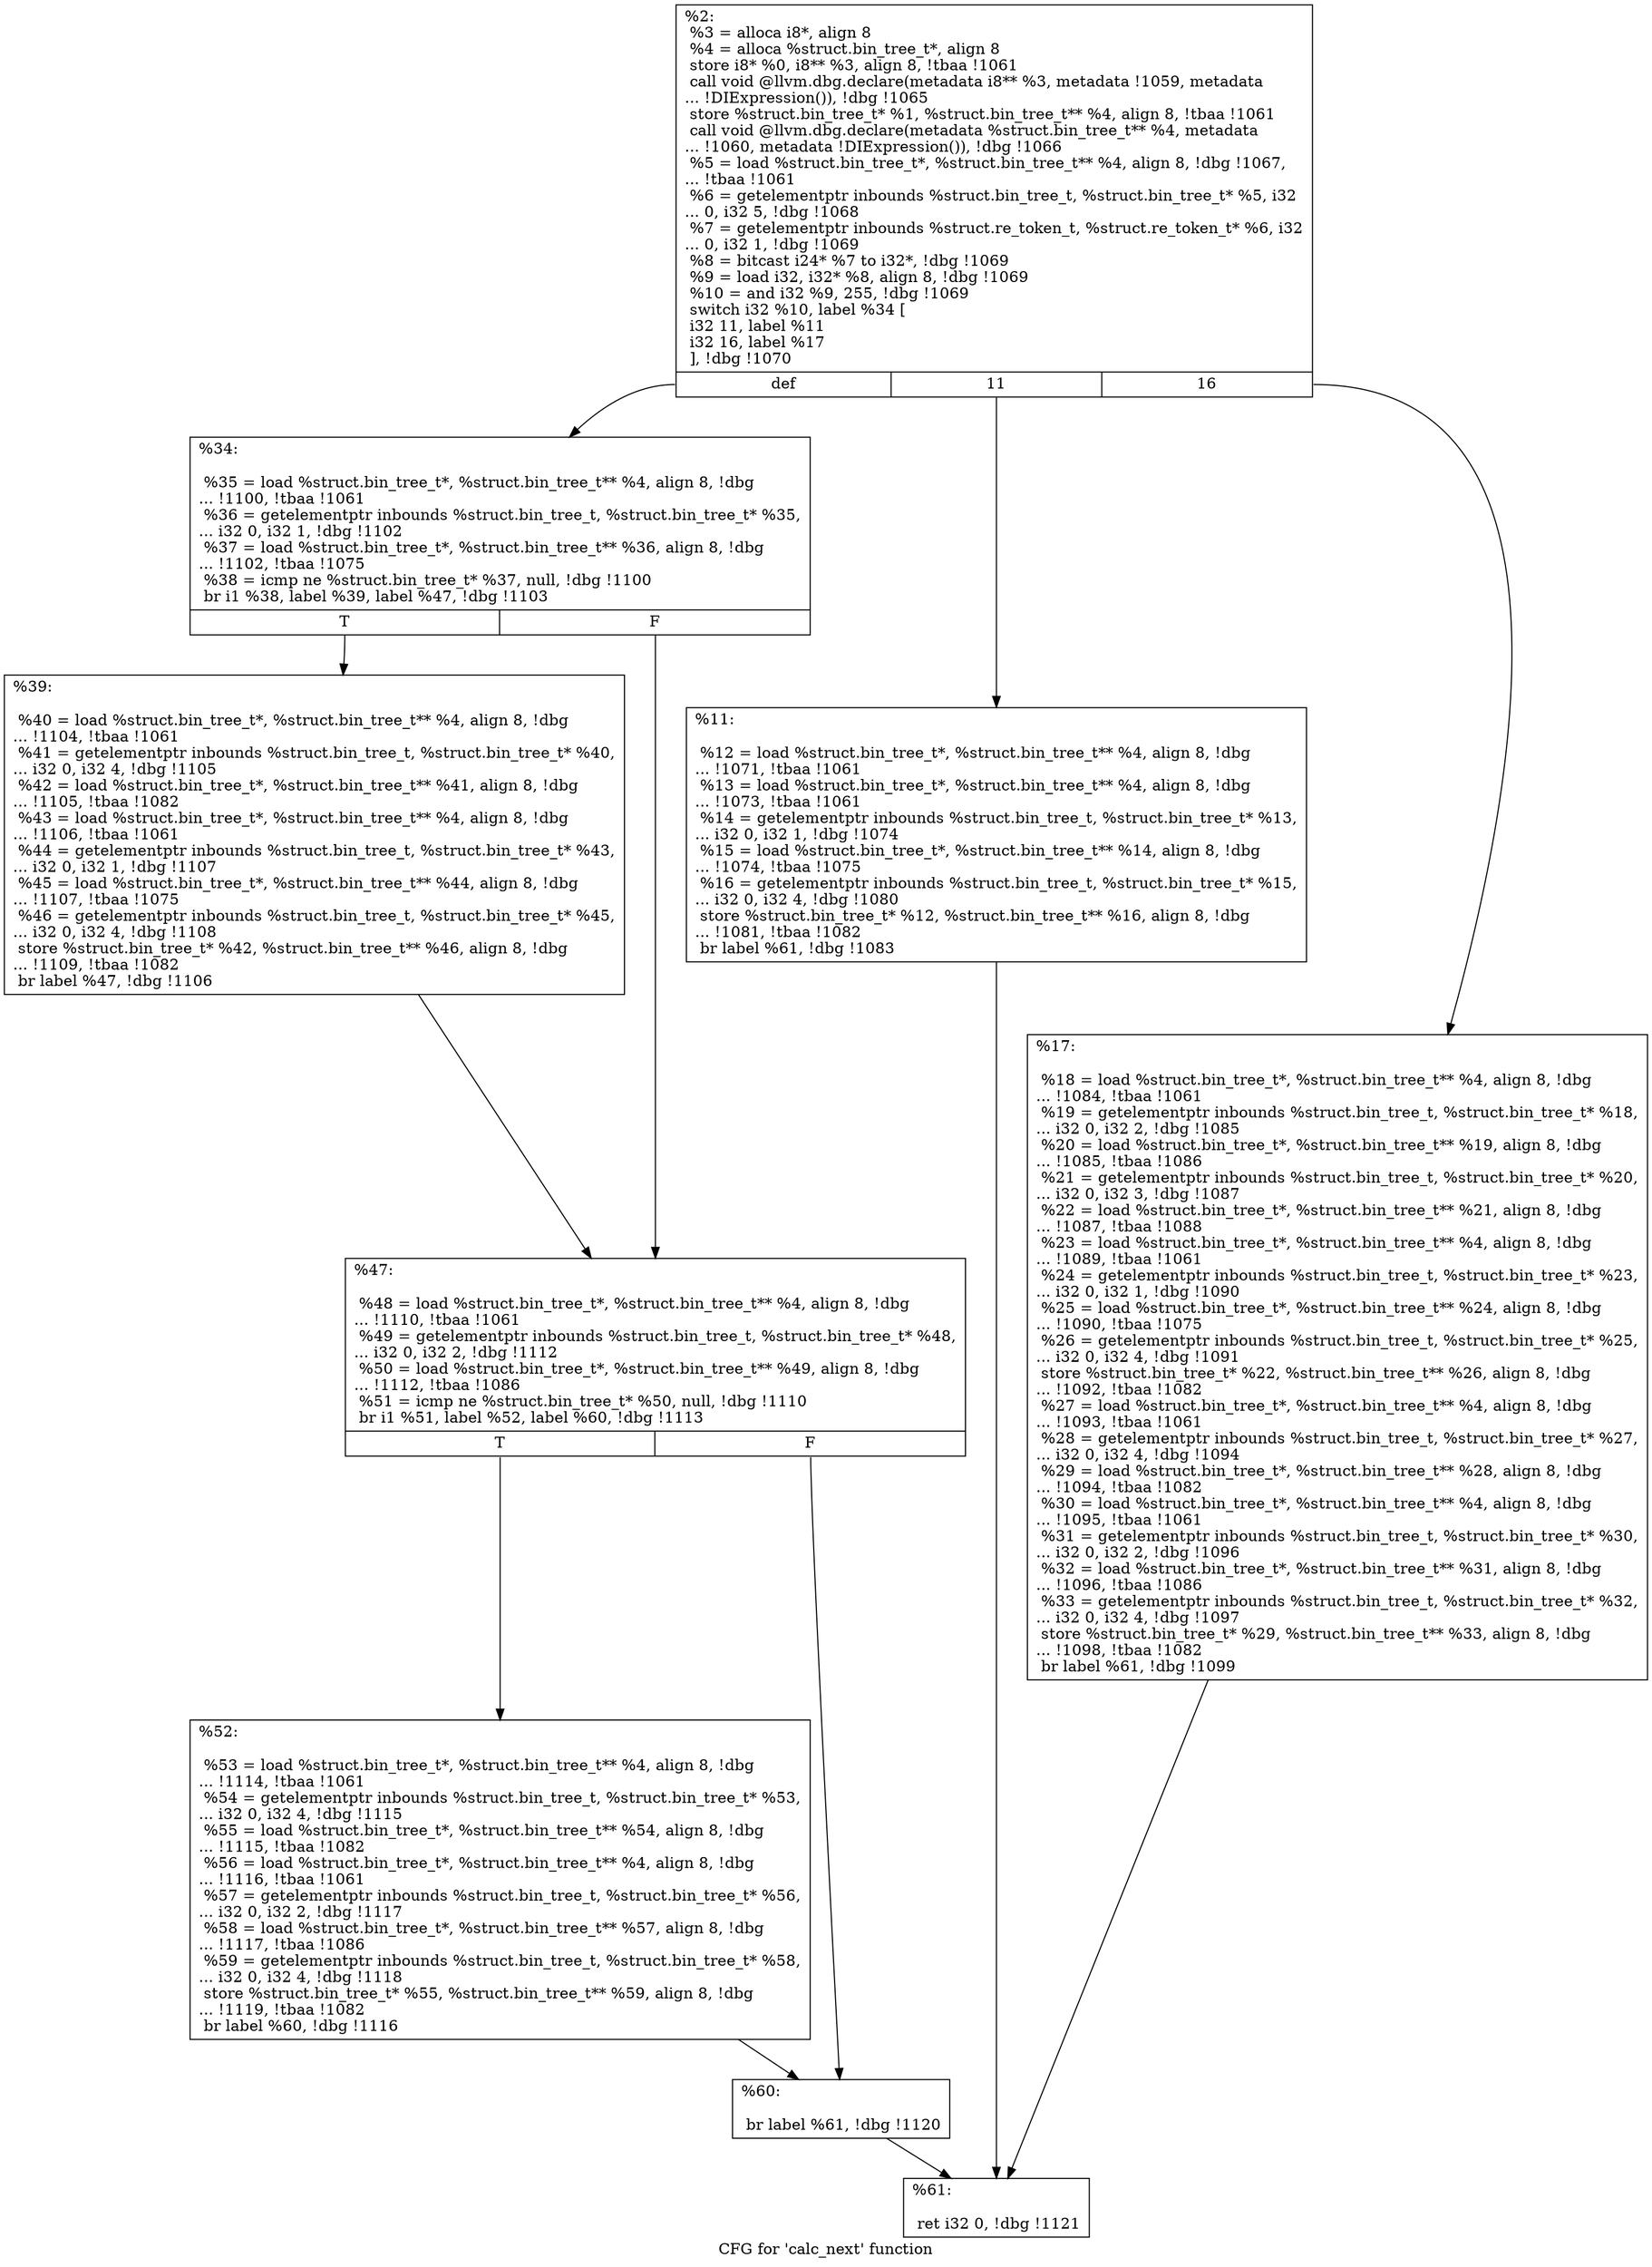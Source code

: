 digraph "CFG for 'calc_next' function" {
	label="CFG for 'calc_next' function";

	Node0xb565a0 [shape=record,label="{%2:\l  %3 = alloca i8*, align 8\l  %4 = alloca %struct.bin_tree_t*, align 8\l  store i8* %0, i8** %3, align 8, !tbaa !1061\l  call void @llvm.dbg.declare(metadata i8** %3, metadata !1059, metadata\l... !DIExpression()), !dbg !1065\l  store %struct.bin_tree_t* %1, %struct.bin_tree_t** %4, align 8, !tbaa !1061\l  call void @llvm.dbg.declare(metadata %struct.bin_tree_t** %4, metadata\l... !1060, metadata !DIExpression()), !dbg !1066\l  %5 = load %struct.bin_tree_t*, %struct.bin_tree_t** %4, align 8, !dbg !1067,\l... !tbaa !1061\l  %6 = getelementptr inbounds %struct.bin_tree_t, %struct.bin_tree_t* %5, i32\l... 0, i32 5, !dbg !1068\l  %7 = getelementptr inbounds %struct.re_token_t, %struct.re_token_t* %6, i32\l... 0, i32 1, !dbg !1069\l  %8 = bitcast i24* %7 to i32*, !dbg !1069\l  %9 = load i32, i32* %8, align 8, !dbg !1069\l  %10 = and i32 %9, 255, !dbg !1069\l  switch i32 %10, label %34 [\l    i32 11, label %11\l    i32 16, label %17\l  ], !dbg !1070\l|{<s0>def|<s1>11|<s2>16}}"];
	Node0xb565a0:s0 -> Node0xb5a8a0;
	Node0xb565a0:s1 -> Node0xb5a800;
	Node0xb565a0:s2 -> Node0xb5a850;
	Node0xb5a800 [shape=record,label="{%11:\l\l  %12 = load %struct.bin_tree_t*, %struct.bin_tree_t** %4, align 8, !dbg\l... !1071, !tbaa !1061\l  %13 = load %struct.bin_tree_t*, %struct.bin_tree_t** %4, align 8, !dbg\l... !1073, !tbaa !1061\l  %14 = getelementptr inbounds %struct.bin_tree_t, %struct.bin_tree_t* %13,\l... i32 0, i32 1, !dbg !1074\l  %15 = load %struct.bin_tree_t*, %struct.bin_tree_t** %14, align 8, !dbg\l... !1074, !tbaa !1075\l  %16 = getelementptr inbounds %struct.bin_tree_t, %struct.bin_tree_t* %15,\l... i32 0, i32 4, !dbg !1080\l  store %struct.bin_tree_t* %12, %struct.bin_tree_t** %16, align 8, !dbg\l... !1081, !tbaa !1082\l  br label %61, !dbg !1083\l}"];
	Node0xb5a800 -> Node0xb5aa30;
	Node0xb5a850 [shape=record,label="{%17:\l\l  %18 = load %struct.bin_tree_t*, %struct.bin_tree_t** %4, align 8, !dbg\l... !1084, !tbaa !1061\l  %19 = getelementptr inbounds %struct.bin_tree_t, %struct.bin_tree_t* %18,\l... i32 0, i32 2, !dbg !1085\l  %20 = load %struct.bin_tree_t*, %struct.bin_tree_t** %19, align 8, !dbg\l... !1085, !tbaa !1086\l  %21 = getelementptr inbounds %struct.bin_tree_t, %struct.bin_tree_t* %20,\l... i32 0, i32 3, !dbg !1087\l  %22 = load %struct.bin_tree_t*, %struct.bin_tree_t** %21, align 8, !dbg\l... !1087, !tbaa !1088\l  %23 = load %struct.bin_tree_t*, %struct.bin_tree_t** %4, align 8, !dbg\l... !1089, !tbaa !1061\l  %24 = getelementptr inbounds %struct.bin_tree_t, %struct.bin_tree_t* %23,\l... i32 0, i32 1, !dbg !1090\l  %25 = load %struct.bin_tree_t*, %struct.bin_tree_t** %24, align 8, !dbg\l... !1090, !tbaa !1075\l  %26 = getelementptr inbounds %struct.bin_tree_t, %struct.bin_tree_t* %25,\l... i32 0, i32 4, !dbg !1091\l  store %struct.bin_tree_t* %22, %struct.bin_tree_t** %26, align 8, !dbg\l... !1092, !tbaa !1082\l  %27 = load %struct.bin_tree_t*, %struct.bin_tree_t** %4, align 8, !dbg\l... !1093, !tbaa !1061\l  %28 = getelementptr inbounds %struct.bin_tree_t, %struct.bin_tree_t* %27,\l... i32 0, i32 4, !dbg !1094\l  %29 = load %struct.bin_tree_t*, %struct.bin_tree_t** %28, align 8, !dbg\l... !1094, !tbaa !1082\l  %30 = load %struct.bin_tree_t*, %struct.bin_tree_t** %4, align 8, !dbg\l... !1095, !tbaa !1061\l  %31 = getelementptr inbounds %struct.bin_tree_t, %struct.bin_tree_t* %30,\l... i32 0, i32 2, !dbg !1096\l  %32 = load %struct.bin_tree_t*, %struct.bin_tree_t** %31, align 8, !dbg\l... !1096, !tbaa !1086\l  %33 = getelementptr inbounds %struct.bin_tree_t, %struct.bin_tree_t* %32,\l... i32 0, i32 4, !dbg !1097\l  store %struct.bin_tree_t* %29, %struct.bin_tree_t** %33, align 8, !dbg\l... !1098, !tbaa !1082\l  br label %61, !dbg !1099\l}"];
	Node0xb5a850 -> Node0xb5aa30;
	Node0xb5a8a0 [shape=record,label="{%34:\l\l  %35 = load %struct.bin_tree_t*, %struct.bin_tree_t** %4, align 8, !dbg\l... !1100, !tbaa !1061\l  %36 = getelementptr inbounds %struct.bin_tree_t, %struct.bin_tree_t* %35,\l... i32 0, i32 1, !dbg !1102\l  %37 = load %struct.bin_tree_t*, %struct.bin_tree_t** %36, align 8, !dbg\l... !1102, !tbaa !1075\l  %38 = icmp ne %struct.bin_tree_t* %37, null, !dbg !1100\l  br i1 %38, label %39, label %47, !dbg !1103\l|{<s0>T|<s1>F}}"];
	Node0xb5a8a0:s0 -> Node0xb5a8f0;
	Node0xb5a8a0:s1 -> Node0xb5a940;
	Node0xb5a8f0 [shape=record,label="{%39:\l\l  %40 = load %struct.bin_tree_t*, %struct.bin_tree_t** %4, align 8, !dbg\l... !1104, !tbaa !1061\l  %41 = getelementptr inbounds %struct.bin_tree_t, %struct.bin_tree_t* %40,\l... i32 0, i32 4, !dbg !1105\l  %42 = load %struct.bin_tree_t*, %struct.bin_tree_t** %41, align 8, !dbg\l... !1105, !tbaa !1082\l  %43 = load %struct.bin_tree_t*, %struct.bin_tree_t** %4, align 8, !dbg\l... !1106, !tbaa !1061\l  %44 = getelementptr inbounds %struct.bin_tree_t, %struct.bin_tree_t* %43,\l... i32 0, i32 1, !dbg !1107\l  %45 = load %struct.bin_tree_t*, %struct.bin_tree_t** %44, align 8, !dbg\l... !1107, !tbaa !1075\l  %46 = getelementptr inbounds %struct.bin_tree_t, %struct.bin_tree_t* %45,\l... i32 0, i32 4, !dbg !1108\l  store %struct.bin_tree_t* %42, %struct.bin_tree_t** %46, align 8, !dbg\l... !1109, !tbaa !1082\l  br label %47, !dbg !1106\l}"];
	Node0xb5a8f0 -> Node0xb5a940;
	Node0xb5a940 [shape=record,label="{%47:\l\l  %48 = load %struct.bin_tree_t*, %struct.bin_tree_t** %4, align 8, !dbg\l... !1110, !tbaa !1061\l  %49 = getelementptr inbounds %struct.bin_tree_t, %struct.bin_tree_t* %48,\l... i32 0, i32 2, !dbg !1112\l  %50 = load %struct.bin_tree_t*, %struct.bin_tree_t** %49, align 8, !dbg\l... !1112, !tbaa !1086\l  %51 = icmp ne %struct.bin_tree_t* %50, null, !dbg !1110\l  br i1 %51, label %52, label %60, !dbg !1113\l|{<s0>T|<s1>F}}"];
	Node0xb5a940:s0 -> Node0xb5a990;
	Node0xb5a940:s1 -> Node0xb5a9e0;
	Node0xb5a990 [shape=record,label="{%52:\l\l  %53 = load %struct.bin_tree_t*, %struct.bin_tree_t** %4, align 8, !dbg\l... !1114, !tbaa !1061\l  %54 = getelementptr inbounds %struct.bin_tree_t, %struct.bin_tree_t* %53,\l... i32 0, i32 4, !dbg !1115\l  %55 = load %struct.bin_tree_t*, %struct.bin_tree_t** %54, align 8, !dbg\l... !1115, !tbaa !1082\l  %56 = load %struct.bin_tree_t*, %struct.bin_tree_t** %4, align 8, !dbg\l... !1116, !tbaa !1061\l  %57 = getelementptr inbounds %struct.bin_tree_t, %struct.bin_tree_t* %56,\l... i32 0, i32 2, !dbg !1117\l  %58 = load %struct.bin_tree_t*, %struct.bin_tree_t** %57, align 8, !dbg\l... !1117, !tbaa !1086\l  %59 = getelementptr inbounds %struct.bin_tree_t, %struct.bin_tree_t* %58,\l... i32 0, i32 4, !dbg !1118\l  store %struct.bin_tree_t* %55, %struct.bin_tree_t** %59, align 8, !dbg\l... !1119, !tbaa !1082\l  br label %60, !dbg !1116\l}"];
	Node0xb5a990 -> Node0xb5a9e0;
	Node0xb5a9e0 [shape=record,label="{%60:\l\l  br label %61, !dbg !1120\l}"];
	Node0xb5a9e0 -> Node0xb5aa30;
	Node0xb5aa30 [shape=record,label="{%61:\l\l  ret i32 0, !dbg !1121\l}"];
}
